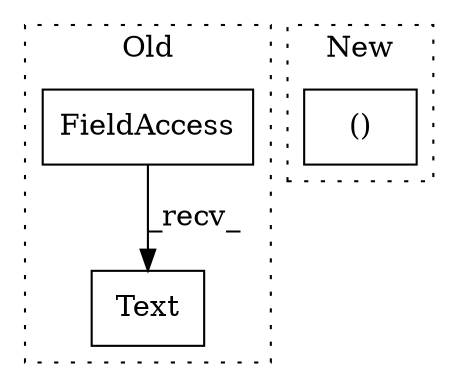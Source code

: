 digraph G {
subgraph cluster0 {
1 [label="Text" a="32" s="4138" l="6" shape="box"];
3 [label="FieldAccess" a="22" s="4123" l="4" shape="box"];
label = "Old";
style="dotted";
}
subgraph cluster1 {
2 [label="()" a="106" s="4720" l="17" shape="box"];
label = "New";
style="dotted";
}
3 -> 1 [label="_recv_"];
}